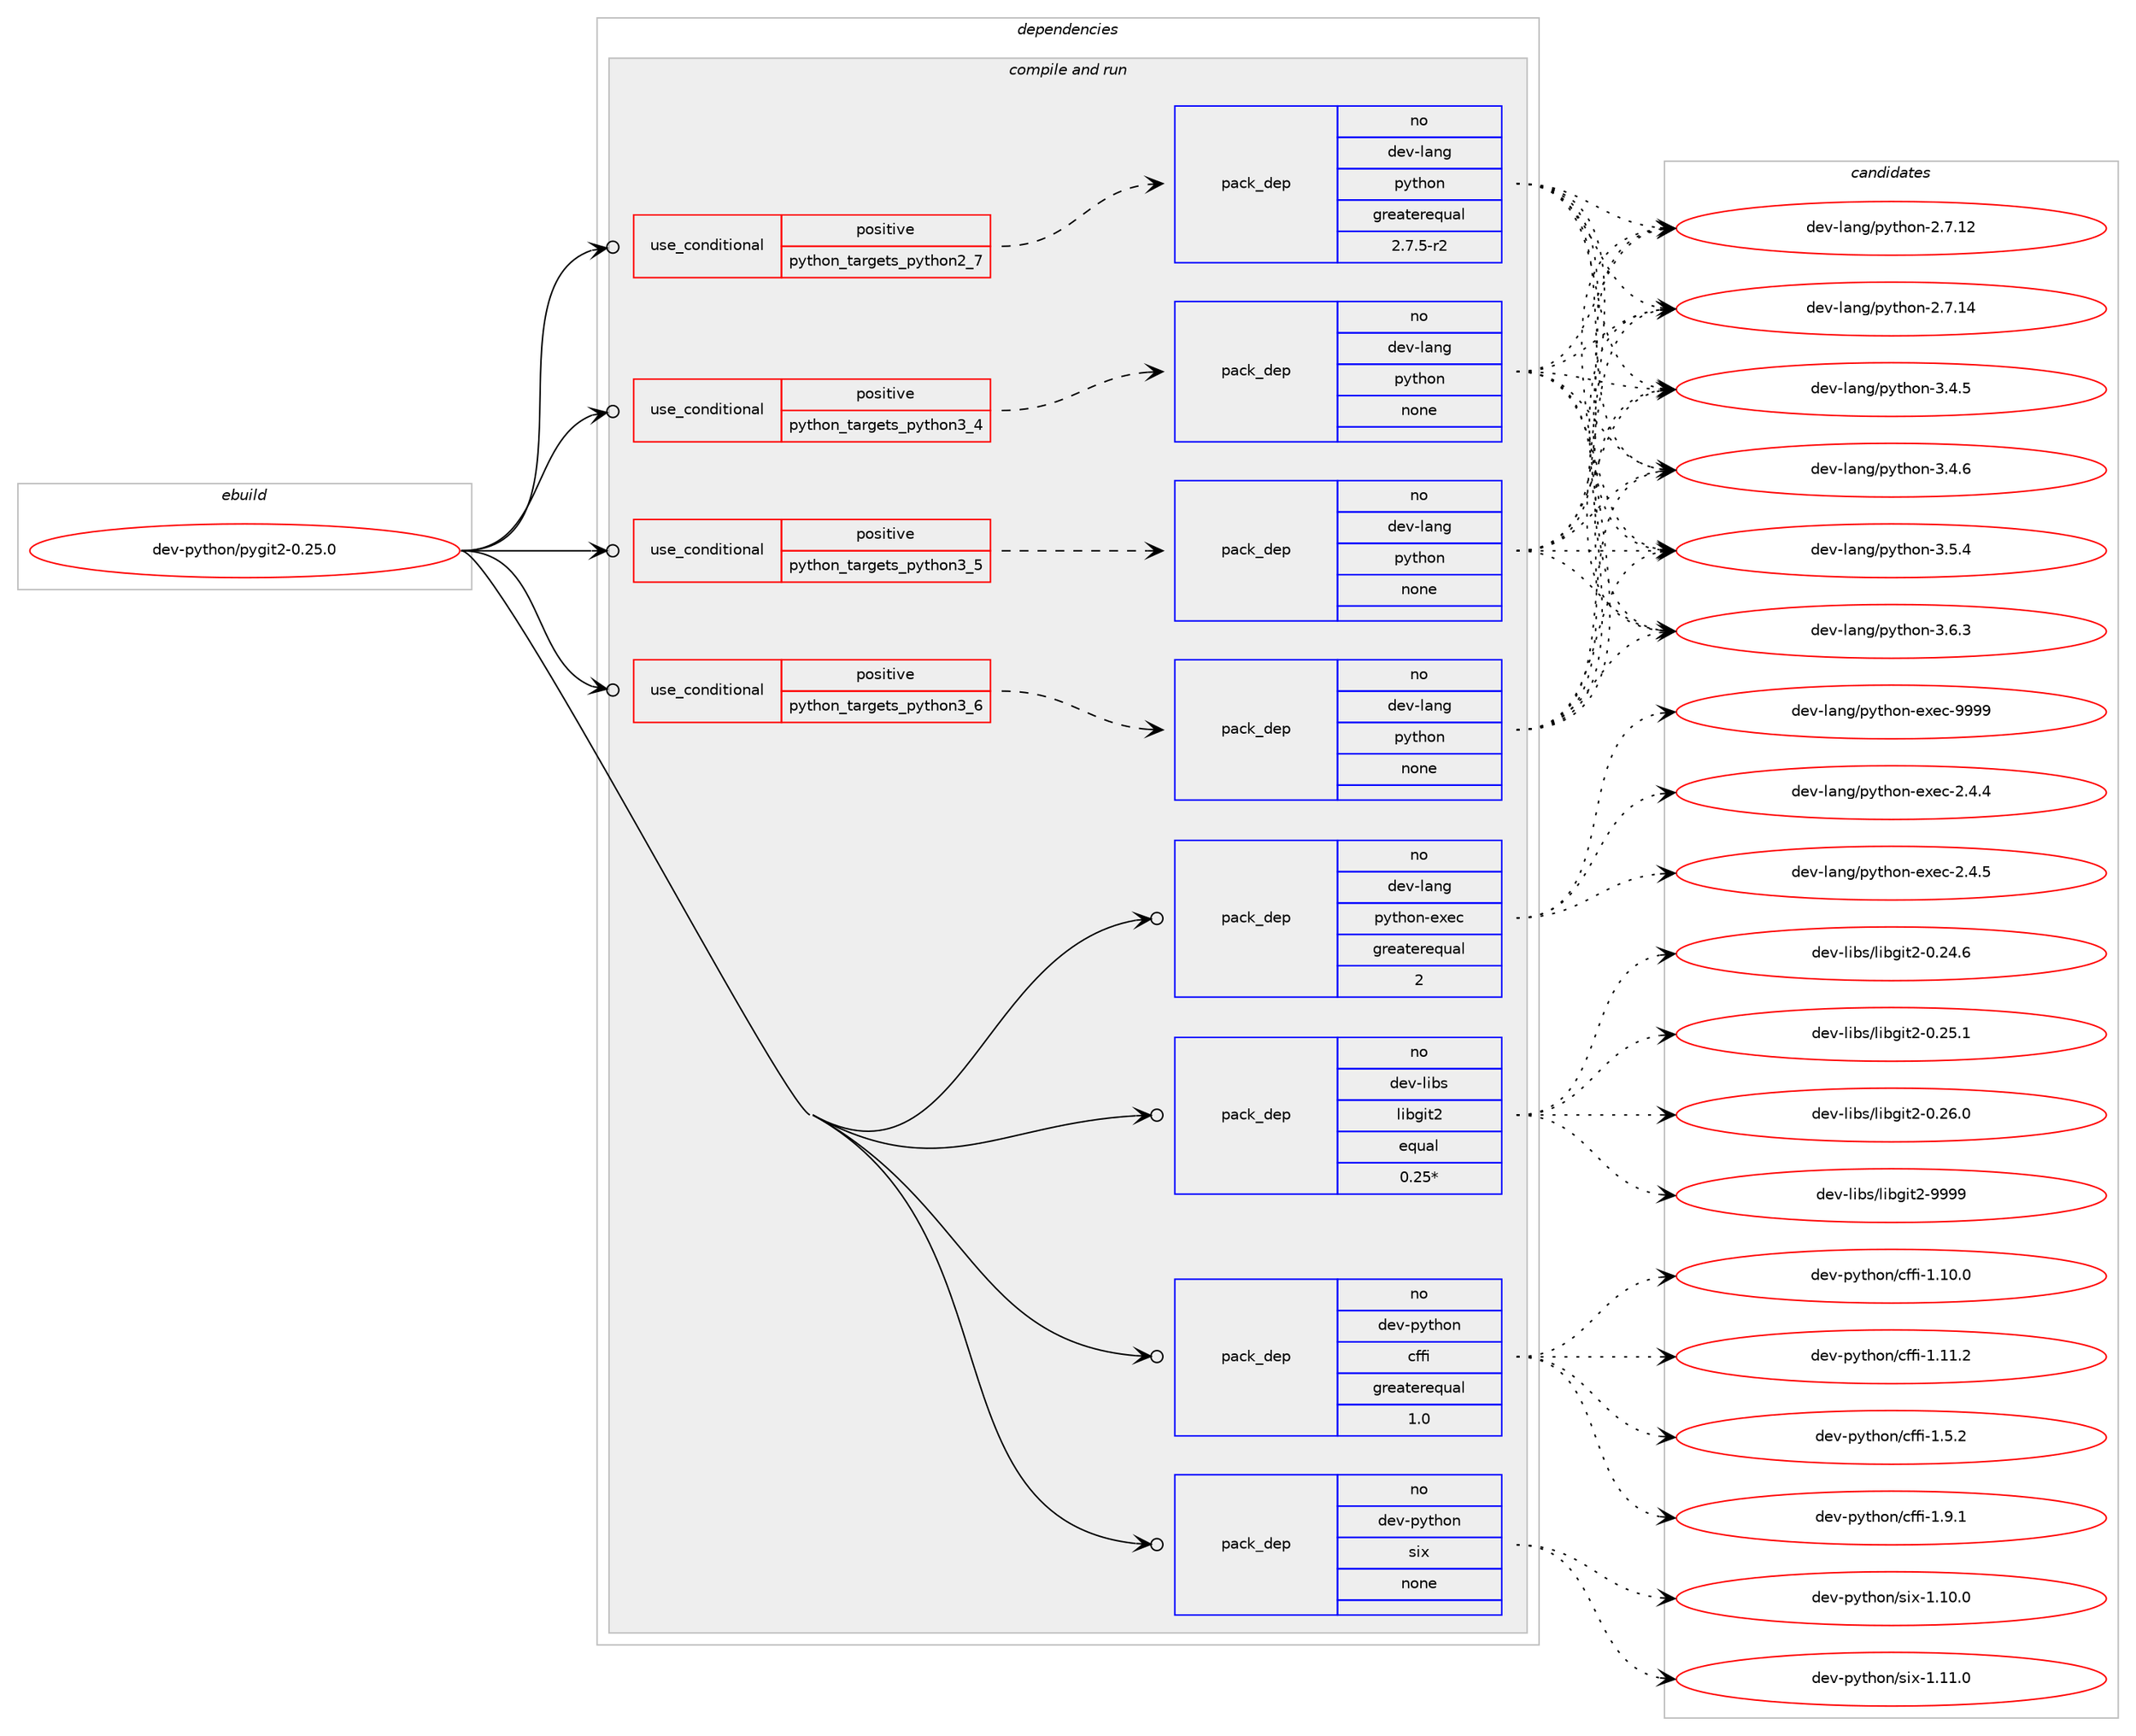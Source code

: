 digraph prolog {

# *************
# Graph options
# *************

newrank=true;
concentrate=true;
compound=true;
graph [rankdir=LR,fontname=Helvetica,fontsize=10,ranksep=1.5];#, ranksep=2.5, nodesep=0.2];
edge  [arrowhead=vee];
node  [fontname=Helvetica,fontsize=10];

# **********
# The ebuild
# **********

subgraph cluster_leftcol {
color=gray;
rank=same;
label=<<i>ebuild</i>>;
id [label="dev-python/pygit2-0.25.0", color=red, width=4, href="../dev-python/pygit2-0.25.0.svg"];
}

# ****************
# The dependencies
# ****************

subgraph cluster_midcol {
color=gray;
label=<<i>dependencies</i>>;
subgraph cluster_compile {
fillcolor="#eeeeee";
style=filled;
label=<<i>compile</i>>;
}
subgraph cluster_compileandrun {
fillcolor="#eeeeee";
style=filled;
label=<<i>compile and run</i>>;
subgraph cond38434 {
dependency176405 [label=<<TABLE BORDER="0" CELLBORDER="1" CELLSPACING="0" CELLPADDING="4"><TR><TD ROWSPAN="3" CELLPADDING="10">use_conditional</TD></TR><TR><TD>positive</TD></TR><TR><TD>python_targets_python2_7</TD></TR></TABLE>>, shape=none, color=red];
subgraph pack134057 {
dependency176406 [label=<<TABLE BORDER="0" CELLBORDER="1" CELLSPACING="0" CELLPADDING="4" WIDTH="220"><TR><TD ROWSPAN="6" CELLPADDING="30">pack_dep</TD></TR><TR><TD WIDTH="110">no</TD></TR><TR><TD>dev-lang</TD></TR><TR><TD>python</TD></TR><TR><TD>greaterequal</TD></TR><TR><TD>2.7.5-r2</TD></TR></TABLE>>, shape=none, color=blue];
}
dependency176405:e -> dependency176406:w [weight=20,style="dashed",arrowhead="vee"];
}
id:e -> dependency176405:w [weight=20,style="solid",arrowhead="odotvee"];
subgraph cond38435 {
dependency176407 [label=<<TABLE BORDER="0" CELLBORDER="1" CELLSPACING="0" CELLPADDING="4"><TR><TD ROWSPAN="3" CELLPADDING="10">use_conditional</TD></TR><TR><TD>positive</TD></TR><TR><TD>python_targets_python3_4</TD></TR></TABLE>>, shape=none, color=red];
subgraph pack134058 {
dependency176408 [label=<<TABLE BORDER="0" CELLBORDER="1" CELLSPACING="0" CELLPADDING="4" WIDTH="220"><TR><TD ROWSPAN="6" CELLPADDING="30">pack_dep</TD></TR><TR><TD WIDTH="110">no</TD></TR><TR><TD>dev-lang</TD></TR><TR><TD>python</TD></TR><TR><TD>none</TD></TR><TR><TD></TD></TR></TABLE>>, shape=none, color=blue];
}
dependency176407:e -> dependency176408:w [weight=20,style="dashed",arrowhead="vee"];
}
id:e -> dependency176407:w [weight=20,style="solid",arrowhead="odotvee"];
subgraph cond38436 {
dependency176409 [label=<<TABLE BORDER="0" CELLBORDER="1" CELLSPACING="0" CELLPADDING="4"><TR><TD ROWSPAN="3" CELLPADDING="10">use_conditional</TD></TR><TR><TD>positive</TD></TR><TR><TD>python_targets_python3_5</TD></TR></TABLE>>, shape=none, color=red];
subgraph pack134059 {
dependency176410 [label=<<TABLE BORDER="0" CELLBORDER="1" CELLSPACING="0" CELLPADDING="4" WIDTH="220"><TR><TD ROWSPAN="6" CELLPADDING="30">pack_dep</TD></TR><TR><TD WIDTH="110">no</TD></TR><TR><TD>dev-lang</TD></TR><TR><TD>python</TD></TR><TR><TD>none</TD></TR><TR><TD></TD></TR></TABLE>>, shape=none, color=blue];
}
dependency176409:e -> dependency176410:w [weight=20,style="dashed",arrowhead="vee"];
}
id:e -> dependency176409:w [weight=20,style="solid",arrowhead="odotvee"];
subgraph cond38437 {
dependency176411 [label=<<TABLE BORDER="0" CELLBORDER="1" CELLSPACING="0" CELLPADDING="4"><TR><TD ROWSPAN="3" CELLPADDING="10">use_conditional</TD></TR><TR><TD>positive</TD></TR><TR><TD>python_targets_python3_6</TD></TR></TABLE>>, shape=none, color=red];
subgraph pack134060 {
dependency176412 [label=<<TABLE BORDER="0" CELLBORDER="1" CELLSPACING="0" CELLPADDING="4" WIDTH="220"><TR><TD ROWSPAN="6" CELLPADDING="30">pack_dep</TD></TR><TR><TD WIDTH="110">no</TD></TR><TR><TD>dev-lang</TD></TR><TR><TD>python</TD></TR><TR><TD>none</TD></TR><TR><TD></TD></TR></TABLE>>, shape=none, color=blue];
}
dependency176411:e -> dependency176412:w [weight=20,style="dashed",arrowhead="vee"];
}
id:e -> dependency176411:w [weight=20,style="solid",arrowhead="odotvee"];
subgraph pack134061 {
dependency176413 [label=<<TABLE BORDER="0" CELLBORDER="1" CELLSPACING="0" CELLPADDING="4" WIDTH="220"><TR><TD ROWSPAN="6" CELLPADDING="30">pack_dep</TD></TR><TR><TD WIDTH="110">no</TD></TR><TR><TD>dev-lang</TD></TR><TR><TD>python-exec</TD></TR><TR><TD>greaterequal</TD></TR><TR><TD>2</TD></TR></TABLE>>, shape=none, color=blue];
}
id:e -> dependency176413:w [weight=20,style="solid",arrowhead="odotvee"];
subgraph pack134062 {
dependency176414 [label=<<TABLE BORDER="0" CELLBORDER="1" CELLSPACING="0" CELLPADDING="4" WIDTH="220"><TR><TD ROWSPAN="6" CELLPADDING="30">pack_dep</TD></TR><TR><TD WIDTH="110">no</TD></TR><TR><TD>dev-libs</TD></TR><TR><TD>libgit2</TD></TR><TR><TD>equal</TD></TR><TR><TD>0.25*</TD></TR></TABLE>>, shape=none, color=blue];
}
id:e -> dependency176414:w [weight=20,style="solid",arrowhead="odotvee"];
subgraph pack134063 {
dependency176415 [label=<<TABLE BORDER="0" CELLBORDER="1" CELLSPACING="0" CELLPADDING="4" WIDTH="220"><TR><TD ROWSPAN="6" CELLPADDING="30">pack_dep</TD></TR><TR><TD WIDTH="110">no</TD></TR><TR><TD>dev-python</TD></TR><TR><TD>cffi</TD></TR><TR><TD>greaterequal</TD></TR><TR><TD>1.0</TD></TR></TABLE>>, shape=none, color=blue];
}
id:e -> dependency176415:w [weight=20,style="solid",arrowhead="odotvee"];
subgraph pack134064 {
dependency176416 [label=<<TABLE BORDER="0" CELLBORDER="1" CELLSPACING="0" CELLPADDING="4" WIDTH="220"><TR><TD ROWSPAN="6" CELLPADDING="30">pack_dep</TD></TR><TR><TD WIDTH="110">no</TD></TR><TR><TD>dev-python</TD></TR><TR><TD>six</TD></TR><TR><TD>none</TD></TR><TR><TD></TD></TR></TABLE>>, shape=none, color=blue];
}
id:e -> dependency176416:w [weight=20,style="solid",arrowhead="odotvee"];
}
subgraph cluster_run {
fillcolor="#eeeeee";
style=filled;
label=<<i>run</i>>;
}
}

# **************
# The candidates
# **************

subgraph cluster_choices {
rank=same;
color=gray;
label=<<i>candidates</i>>;

subgraph choice134057 {
color=black;
nodesep=1;
choice10010111845108971101034711212111610411111045504655464950 [label="dev-lang/python-2.7.12", color=red, width=4,href="../dev-lang/python-2.7.12.svg"];
choice10010111845108971101034711212111610411111045504655464952 [label="dev-lang/python-2.7.14", color=red, width=4,href="../dev-lang/python-2.7.14.svg"];
choice100101118451089711010347112121116104111110455146524653 [label="dev-lang/python-3.4.5", color=red, width=4,href="../dev-lang/python-3.4.5.svg"];
choice100101118451089711010347112121116104111110455146524654 [label="dev-lang/python-3.4.6", color=red, width=4,href="../dev-lang/python-3.4.6.svg"];
choice100101118451089711010347112121116104111110455146534652 [label="dev-lang/python-3.5.4", color=red, width=4,href="../dev-lang/python-3.5.4.svg"];
choice100101118451089711010347112121116104111110455146544651 [label="dev-lang/python-3.6.3", color=red, width=4,href="../dev-lang/python-3.6.3.svg"];
dependency176406:e -> choice10010111845108971101034711212111610411111045504655464950:w [style=dotted,weight="100"];
dependency176406:e -> choice10010111845108971101034711212111610411111045504655464952:w [style=dotted,weight="100"];
dependency176406:e -> choice100101118451089711010347112121116104111110455146524653:w [style=dotted,weight="100"];
dependency176406:e -> choice100101118451089711010347112121116104111110455146524654:w [style=dotted,weight="100"];
dependency176406:e -> choice100101118451089711010347112121116104111110455146534652:w [style=dotted,weight="100"];
dependency176406:e -> choice100101118451089711010347112121116104111110455146544651:w [style=dotted,weight="100"];
}
subgraph choice134058 {
color=black;
nodesep=1;
choice10010111845108971101034711212111610411111045504655464950 [label="dev-lang/python-2.7.12", color=red, width=4,href="../dev-lang/python-2.7.12.svg"];
choice10010111845108971101034711212111610411111045504655464952 [label="dev-lang/python-2.7.14", color=red, width=4,href="../dev-lang/python-2.7.14.svg"];
choice100101118451089711010347112121116104111110455146524653 [label="dev-lang/python-3.4.5", color=red, width=4,href="../dev-lang/python-3.4.5.svg"];
choice100101118451089711010347112121116104111110455146524654 [label="dev-lang/python-3.4.6", color=red, width=4,href="../dev-lang/python-3.4.6.svg"];
choice100101118451089711010347112121116104111110455146534652 [label="dev-lang/python-3.5.4", color=red, width=4,href="../dev-lang/python-3.5.4.svg"];
choice100101118451089711010347112121116104111110455146544651 [label="dev-lang/python-3.6.3", color=red, width=4,href="../dev-lang/python-3.6.3.svg"];
dependency176408:e -> choice10010111845108971101034711212111610411111045504655464950:w [style=dotted,weight="100"];
dependency176408:e -> choice10010111845108971101034711212111610411111045504655464952:w [style=dotted,weight="100"];
dependency176408:e -> choice100101118451089711010347112121116104111110455146524653:w [style=dotted,weight="100"];
dependency176408:e -> choice100101118451089711010347112121116104111110455146524654:w [style=dotted,weight="100"];
dependency176408:e -> choice100101118451089711010347112121116104111110455146534652:w [style=dotted,weight="100"];
dependency176408:e -> choice100101118451089711010347112121116104111110455146544651:w [style=dotted,weight="100"];
}
subgraph choice134059 {
color=black;
nodesep=1;
choice10010111845108971101034711212111610411111045504655464950 [label="dev-lang/python-2.7.12", color=red, width=4,href="../dev-lang/python-2.7.12.svg"];
choice10010111845108971101034711212111610411111045504655464952 [label="dev-lang/python-2.7.14", color=red, width=4,href="../dev-lang/python-2.7.14.svg"];
choice100101118451089711010347112121116104111110455146524653 [label="dev-lang/python-3.4.5", color=red, width=4,href="../dev-lang/python-3.4.5.svg"];
choice100101118451089711010347112121116104111110455146524654 [label="dev-lang/python-3.4.6", color=red, width=4,href="../dev-lang/python-3.4.6.svg"];
choice100101118451089711010347112121116104111110455146534652 [label="dev-lang/python-3.5.4", color=red, width=4,href="../dev-lang/python-3.5.4.svg"];
choice100101118451089711010347112121116104111110455146544651 [label="dev-lang/python-3.6.3", color=red, width=4,href="../dev-lang/python-3.6.3.svg"];
dependency176410:e -> choice10010111845108971101034711212111610411111045504655464950:w [style=dotted,weight="100"];
dependency176410:e -> choice10010111845108971101034711212111610411111045504655464952:w [style=dotted,weight="100"];
dependency176410:e -> choice100101118451089711010347112121116104111110455146524653:w [style=dotted,weight="100"];
dependency176410:e -> choice100101118451089711010347112121116104111110455146524654:w [style=dotted,weight="100"];
dependency176410:e -> choice100101118451089711010347112121116104111110455146534652:w [style=dotted,weight="100"];
dependency176410:e -> choice100101118451089711010347112121116104111110455146544651:w [style=dotted,weight="100"];
}
subgraph choice134060 {
color=black;
nodesep=1;
choice10010111845108971101034711212111610411111045504655464950 [label="dev-lang/python-2.7.12", color=red, width=4,href="../dev-lang/python-2.7.12.svg"];
choice10010111845108971101034711212111610411111045504655464952 [label="dev-lang/python-2.7.14", color=red, width=4,href="../dev-lang/python-2.7.14.svg"];
choice100101118451089711010347112121116104111110455146524653 [label="dev-lang/python-3.4.5", color=red, width=4,href="../dev-lang/python-3.4.5.svg"];
choice100101118451089711010347112121116104111110455146524654 [label="dev-lang/python-3.4.6", color=red, width=4,href="../dev-lang/python-3.4.6.svg"];
choice100101118451089711010347112121116104111110455146534652 [label="dev-lang/python-3.5.4", color=red, width=4,href="../dev-lang/python-3.5.4.svg"];
choice100101118451089711010347112121116104111110455146544651 [label="dev-lang/python-3.6.3", color=red, width=4,href="../dev-lang/python-3.6.3.svg"];
dependency176412:e -> choice10010111845108971101034711212111610411111045504655464950:w [style=dotted,weight="100"];
dependency176412:e -> choice10010111845108971101034711212111610411111045504655464952:w [style=dotted,weight="100"];
dependency176412:e -> choice100101118451089711010347112121116104111110455146524653:w [style=dotted,weight="100"];
dependency176412:e -> choice100101118451089711010347112121116104111110455146524654:w [style=dotted,weight="100"];
dependency176412:e -> choice100101118451089711010347112121116104111110455146534652:w [style=dotted,weight="100"];
dependency176412:e -> choice100101118451089711010347112121116104111110455146544651:w [style=dotted,weight="100"];
}
subgraph choice134061 {
color=black;
nodesep=1;
choice1001011184510897110103471121211161041111104510112010199455046524652 [label="dev-lang/python-exec-2.4.4", color=red, width=4,href="../dev-lang/python-exec-2.4.4.svg"];
choice1001011184510897110103471121211161041111104510112010199455046524653 [label="dev-lang/python-exec-2.4.5", color=red, width=4,href="../dev-lang/python-exec-2.4.5.svg"];
choice10010111845108971101034711212111610411111045101120101994557575757 [label="dev-lang/python-exec-9999", color=red, width=4,href="../dev-lang/python-exec-9999.svg"];
dependency176413:e -> choice1001011184510897110103471121211161041111104510112010199455046524652:w [style=dotted,weight="100"];
dependency176413:e -> choice1001011184510897110103471121211161041111104510112010199455046524653:w [style=dotted,weight="100"];
dependency176413:e -> choice10010111845108971101034711212111610411111045101120101994557575757:w [style=dotted,weight="100"];
}
subgraph choice134062 {
color=black;
nodesep=1;
choice100101118451081059811547108105981031051165045484650524654 [label="dev-libs/libgit2-0.24.6", color=red, width=4,href="../dev-libs/libgit2-0.24.6.svg"];
choice100101118451081059811547108105981031051165045484650534649 [label="dev-libs/libgit2-0.25.1", color=red, width=4,href="../dev-libs/libgit2-0.25.1.svg"];
choice100101118451081059811547108105981031051165045484650544648 [label="dev-libs/libgit2-0.26.0", color=red, width=4,href="../dev-libs/libgit2-0.26.0.svg"];
choice10010111845108105981154710810598103105116504557575757 [label="dev-libs/libgit2-9999", color=red, width=4,href="../dev-libs/libgit2-9999.svg"];
dependency176414:e -> choice100101118451081059811547108105981031051165045484650524654:w [style=dotted,weight="100"];
dependency176414:e -> choice100101118451081059811547108105981031051165045484650534649:w [style=dotted,weight="100"];
dependency176414:e -> choice100101118451081059811547108105981031051165045484650544648:w [style=dotted,weight="100"];
dependency176414:e -> choice10010111845108105981154710810598103105116504557575757:w [style=dotted,weight="100"];
}
subgraph choice134063 {
color=black;
nodesep=1;
choice10010111845112121116104111110479910210210545494649484648 [label="dev-python/cffi-1.10.0", color=red, width=4,href="../dev-python/cffi-1.10.0.svg"];
choice10010111845112121116104111110479910210210545494649494650 [label="dev-python/cffi-1.11.2", color=red, width=4,href="../dev-python/cffi-1.11.2.svg"];
choice100101118451121211161041111104799102102105454946534650 [label="dev-python/cffi-1.5.2", color=red, width=4,href="../dev-python/cffi-1.5.2.svg"];
choice100101118451121211161041111104799102102105454946574649 [label="dev-python/cffi-1.9.1", color=red, width=4,href="../dev-python/cffi-1.9.1.svg"];
dependency176415:e -> choice10010111845112121116104111110479910210210545494649484648:w [style=dotted,weight="100"];
dependency176415:e -> choice10010111845112121116104111110479910210210545494649494650:w [style=dotted,weight="100"];
dependency176415:e -> choice100101118451121211161041111104799102102105454946534650:w [style=dotted,weight="100"];
dependency176415:e -> choice100101118451121211161041111104799102102105454946574649:w [style=dotted,weight="100"];
}
subgraph choice134064 {
color=black;
nodesep=1;
choice100101118451121211161041111104711510512045494649484648 [label="dev-python/six-1.10.0", color=red, width=4,href="../dev-python/six-1.10.0.svg"];
choice100101118451121211161041111104711510512045494649494648 [label="dev-python/six-1.11.0", color=red, width=4,href="../dev-python/six-1.11.0.svg"];
dependency176416:e -> choice100101118451121211161041111104711510512045494649484648:w [style=dotted,weight="100"];
dependency176416:e -> choice100101118451121211161041111104711510512045494649494648:w [style=dotted,weight="100"];
}
}

}
